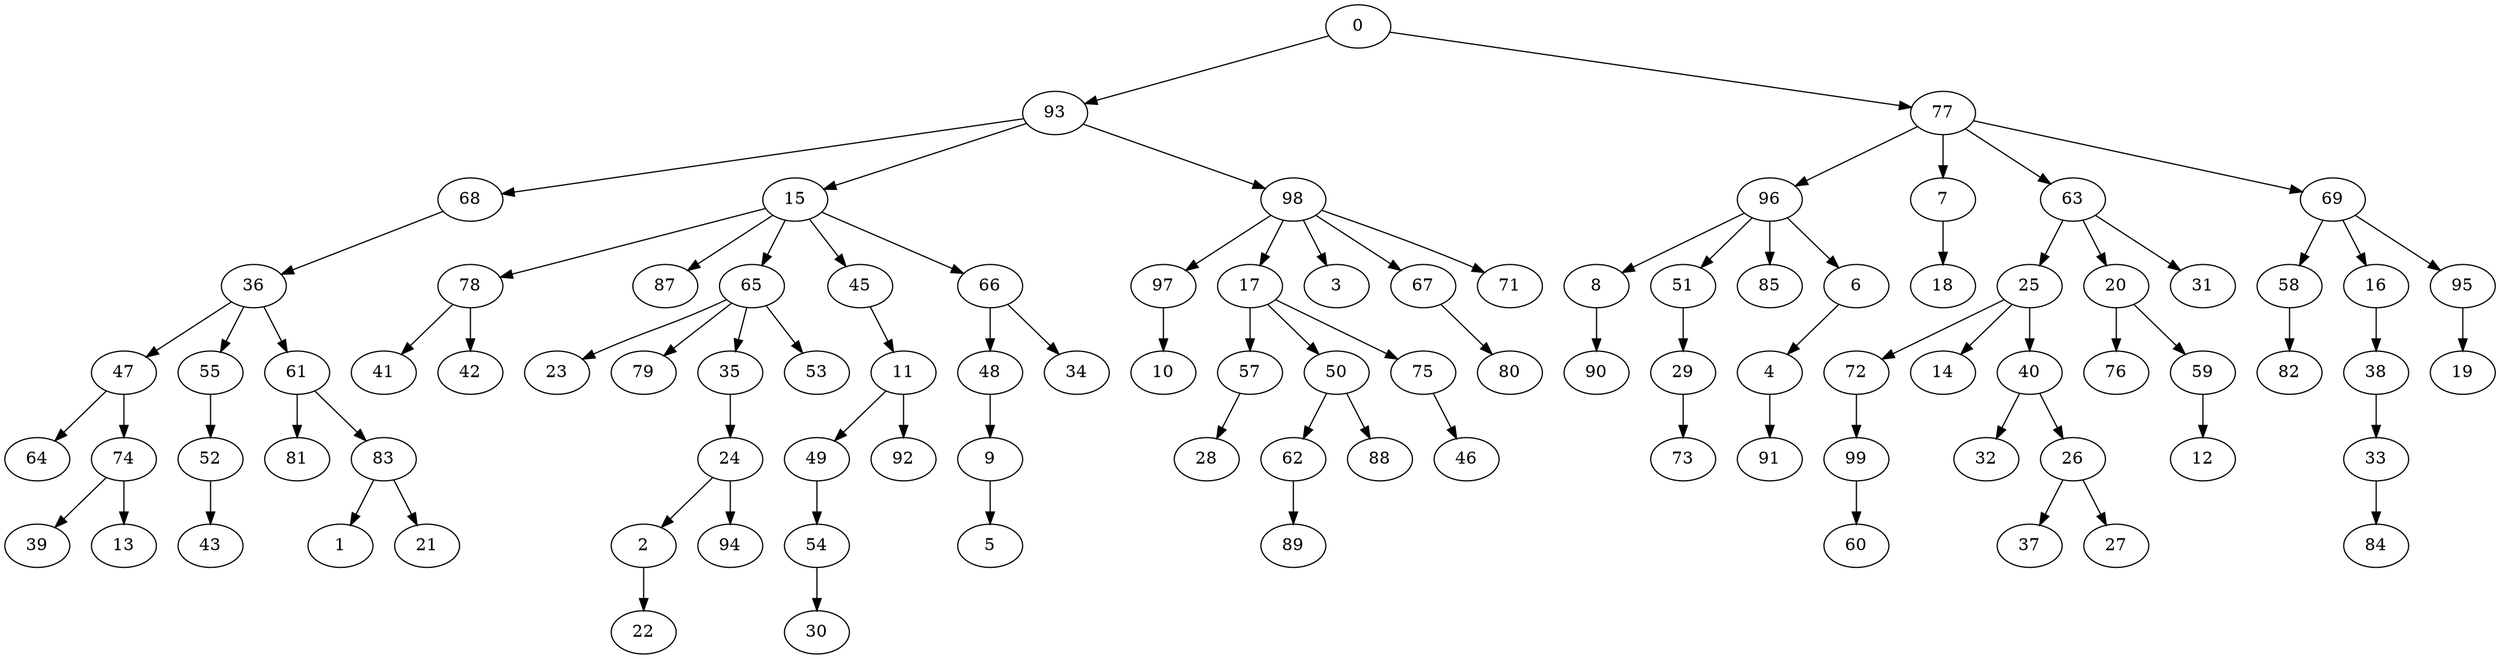 digraph {
	0 [label=0]
	93 [label=93]
	77 [label=77]
	68 [label=68]
	15 [label=15]
	98 [label=98]
	96 [label=96]
	7 [label=7]
	63 [label=63]
	69 [label=69]
	36 [label=36]
	78 [label=78]
	87 [label=87]
	65 [label=65]
	45 [label=45]
	66 [label=66]
	97 [label=97]
	17 [label=17]
	3 [label=3]
	67 [label=67]
	71 [label=71]
	8 [label=8]
	51 [label=51]
	85 [label=85]
	6 [label=6]
	18 [label=18]
	25 [label=25]
	20 [label=20]
	31 [label=31]
	58 [label=58]
	16 [label=16]
	95 [label=95]
	47 [label=47]
	55 [label=55]
	61 [label=61]
	41 [label=41]
	42 [label=42]
	23 [label=23]
	79 [label=79]
	35 [label=35]
	53 [label=53]
	11 [label=11]
	48 [label=48]
	34 [label=34]
	10 [label=10]
	57 [label=57]
	50 [label=50]
	75 [label=75]
	80 [label=80]
	90 [label=90]
	29 [label=29]
	4 [label=4]
	72 [label=72]
	14 [label=14]
	40 [label=40]
	76 [label=76]
	59 [label=59]
	82 [label=82]
	38 [label=38]
	19 [label=19]
	64 [label=64]
	74 [label=74]
	52 [label=52]
	81 [label=81]
	83 [label=83]
	24 [label=24]
	49 [label=49]
	92 [label=92]
	9 [label=9]
	28 [label=28]
	62 [label=62]
	88 [label=88]
	46 [label=46]
	73 [label=73]
	91 [label=91]
	99 [label=99]
	32 [label=32]
	26 [label=26]
	12 [label=12]
	33 [label=33]
	39 [label=39]
	13 [label=13]
	43 [label=43]
	1 [label=1]
	21 [label=21]
	2 [label=2]
	94 [label=94]
	54 [label=54]
	5 [label=5]
	89 [label=89]
	60 [label=60]
	37 [label=37]
	27 [label=27]
	84 [label=84]
	22 [label=22]
	30 [label=30]
	0 -> 93
	0 -> 77
	93 -> 68
	93 -> 15
	93 -> 98
	77 -> 96
	77 -> 7
	77 -> 63
	77 -> 69
	68 -> 36
	15 -> 78
	15 -> 87
	15 -> 65
	15 -> 45
	15 -> 66
	98 -> 97
	98 -> 17
	98 -> 3
	98 -> 67
	98 -> 71
	96 -> 8
	96 -> 51
	96 -> 85
	96 -> 6
	7 -> 18
	63 -> 25
	63 -> 20
	63 -> 31
	69 -> 58
	69 -> 16
	69 -> 95
	36 -> 47
	36 -> 55
	36 -> 61
	78 -> 41
	78 -> 42
	65 -> 23
	65 -> 79
	65 -> 35
	65 -> 53
	45 -> 11
	66 -> 48
	66 -> 34
	97 -> 10
	17 -> 57
	17 -> 50
	17 -> 75
	67 -> 80
	8 -> 90
	51 -> 29
	6 -> 4
	25 -> 72
	25 -> 14
	25 -> 40
	20 -> 76
	20 -> 59
	58 -> 82
	16 -> 38
	95 -> 19
	47 -> 64
	47 -> 74
	55 -> 52
	61 -> 81
	61 -> 83
	35 -> 24
	11 -> 49
	11 -> 92
	48 -> 9
	57 -> 28
	50 -> 62
	50 -> 88
	75 -> 46
	29 -> 73
	4 -> 91
	72 -> 99
	40 -> 32
	40 -> 26
	59 -> 12
	38 -> 33
	74 -> 39
	74 -> 13
	52 -> 43
	83 -> 1
	83 -> 21
	24 -> 2
	24 -> 94
	49 -> 54
	9 -> 5
	62 -> 89
	99 -> 60
	26 -> 37
	26 -> 27
	33 -> 84
	2 -> 22
	54 -> 30
}